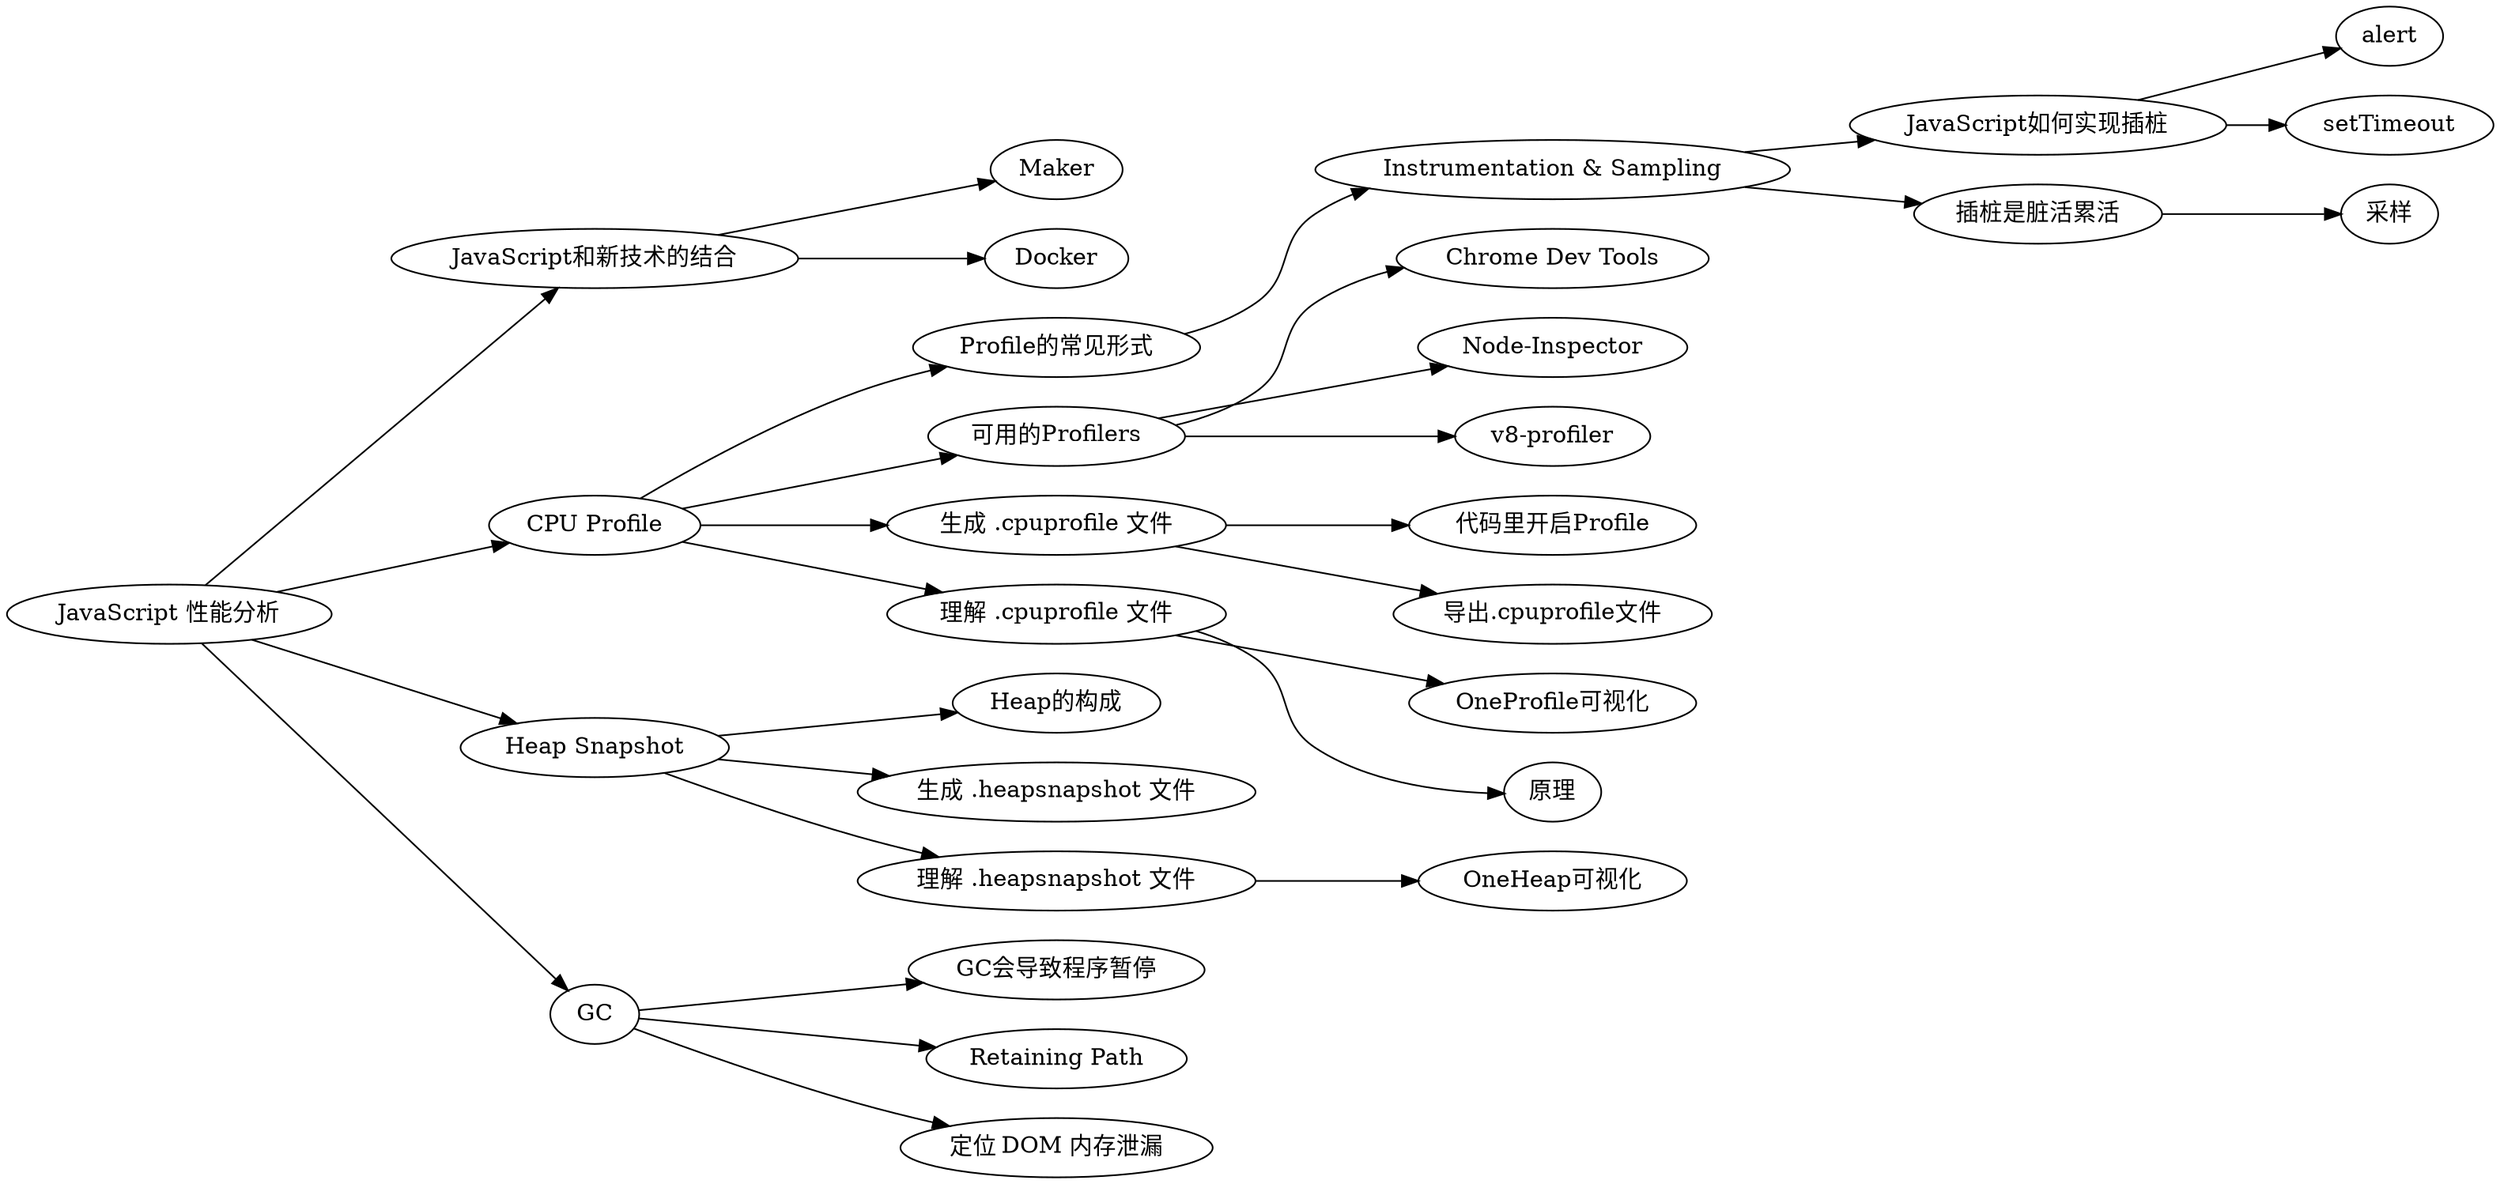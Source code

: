 digraph{
	rankdir=LR

	"JavaScript 性能分析"->"JavaScript和新技术的结合","CPU Profile","Heap Snapshot","GC"
  	"JavaScript和新技术的结合"->"Maker","Docker"

	"CPU Profile"->"Profile的常见形式"->"Instrumentation & Sampling"
	"Instrumentation & Sampling"->"JavaScript如何实现插桩"->"alert","setTimeout"
	"Instrumentation & Sampling"->"插桩是脏活累活"->"采样"

	"CPU Profile"->"可用的Profilers"->"Chrome Dev Tools","Node-Inspector","v8-profiler"
	"CPU Profile"->"生成 .cpuprofile 文件"->"代码里开启Profile","导出.cpuprofile文件"
	"CPU Profile"->"理解 .cpuprofile 文件"->"OneProfile可视化","原理"

	"Heap Snapshot"   ->"Heap的构成"
	"Heap Snapshot"   ->"生成 .heapsnapshot 文件"
	"Heap Snapshot"   ->"理解 .heapsnapshot 文件"->"OneHeap可视化"

	"GC"     ->"GC会导致程序暂停","Retaining Path","定位 DOM 内存泄漏"
}